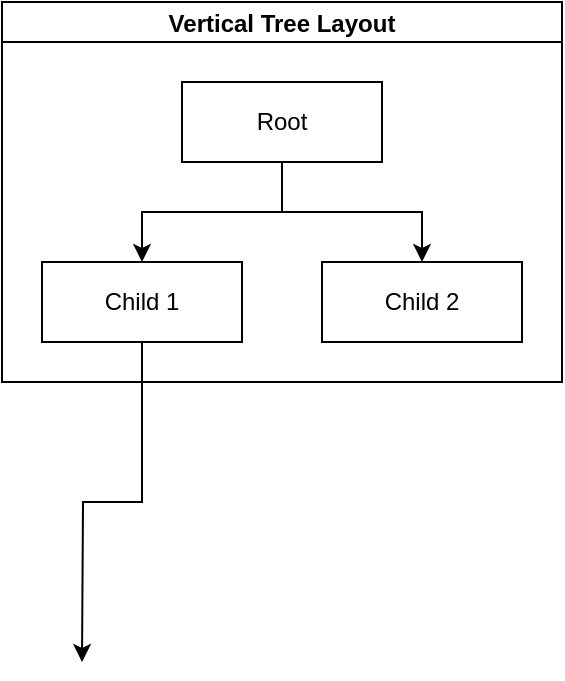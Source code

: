 <mxfile version="15.4.1" type="github">
  <diagram name="Page-1" id="10a91c8b-09ff-31b1-d368-03940ed4cc9e">
    <mxGraphModel dx="1422" dy="754" grid="1" gridSize="10" guides="1" tooltips="1" connect="1" arrows="1" fold="1" page="1" pageScale="1" pageWidth="1100" pageHeight="850" background="none" math="0" shadow="0">
      <root>
        <mxCell id="0" />
        <mxCell id="1" parent="0" />
        <mxCell id="1b5XjU-dwoitjfWid98H-28" value="Vertical Tree Layout" style="swimlane;startSize=20;horizontal=1;childLayout=treeLayout;horizontalTree=0;resizable=0;containerType=tree;" vertex="1" parent="1">
          <mxGeometry x="400" y="290" width="280" height="190" as="geometry" />
        </mxCell>
        <mxCell id="1b5XjU-dwoitjfWid98H-29" value="Root" style="whiteSpace=wrap;html=1;" vertex="1" parent="1b5XjU-dwoitjfWid98H-28">
          <mxGeometry x="90" y="40" width="100" height="40" as="geometry" />
        </mxCell>
        <mxCell id="1b5XjU-dwoitjfWid98H-30" value="Child 1" style="whiteSpace=wrap;html=1;" vertex="1" parent="1b5XjU-dwoitjfWid98H-28">
          <mxGeometry x="20" y="130" width="100" height="40" as="geometry" />
        </mxCell>
        <mxCell id="1b5XjU-dwoitjfWid98H-31" value="" style="edgeStyle=elbowEdgeStyle;elbow=vertical;html=1;rounded=0;" edge="1" parent="1b5XjU-dwoitjfWid98H-28" source="1b5XjU-dwoitjfWid98H-29" target="1b5XjU-dwoitjfWid98H-30">
          <mxGeometry relative="1" as="geometry" />
        </mxCell>
        <mxCell id="1b5XjU-dwoitjfWid98H-32" value="Child 2" style="whiteSpace=wrap;html=1;" vertex="1" parent="1b5XjU-dwoitjfWid98H-28">
          <mxGeometry x="160" y="130" width="100" height="40" as="geometry" />
        </mxCell>
        <mxCell id="1b5XjU-dwoitjfWid98H-33" value="" style="edgeStyle=elbowEdgeStyle;elbow=vertical;html=1;rounded=0;" edge="1" parent="1b5XjU-dwoitjfWid98H-28" source="1b5XjU-dwoitjfWid98H-29" target="1b5XjU-dwoitjfWid98H-32">
          <mxGeometry relative="1" as="geometry" />
        </mxCell>
        <mxCell id="1b5XjU-dwoitjfWid98H-34" style="edgeStyle=orthogonalEdgeStyle;rounded=0;orthogonalLoop=1;jettySize=auto;html=1;" edge="1" parent="1" source="1b5XjU-dwoitjfWid98H-30">
          <mxGeometry relative="1" as="geometry">
            <mxPoint x="440" y="620" as="targetPoint" />
          </mxGeometry>
        </mxCell>
      </root>
    </mxGraphModel>
  </diagram>
</mxfile>
